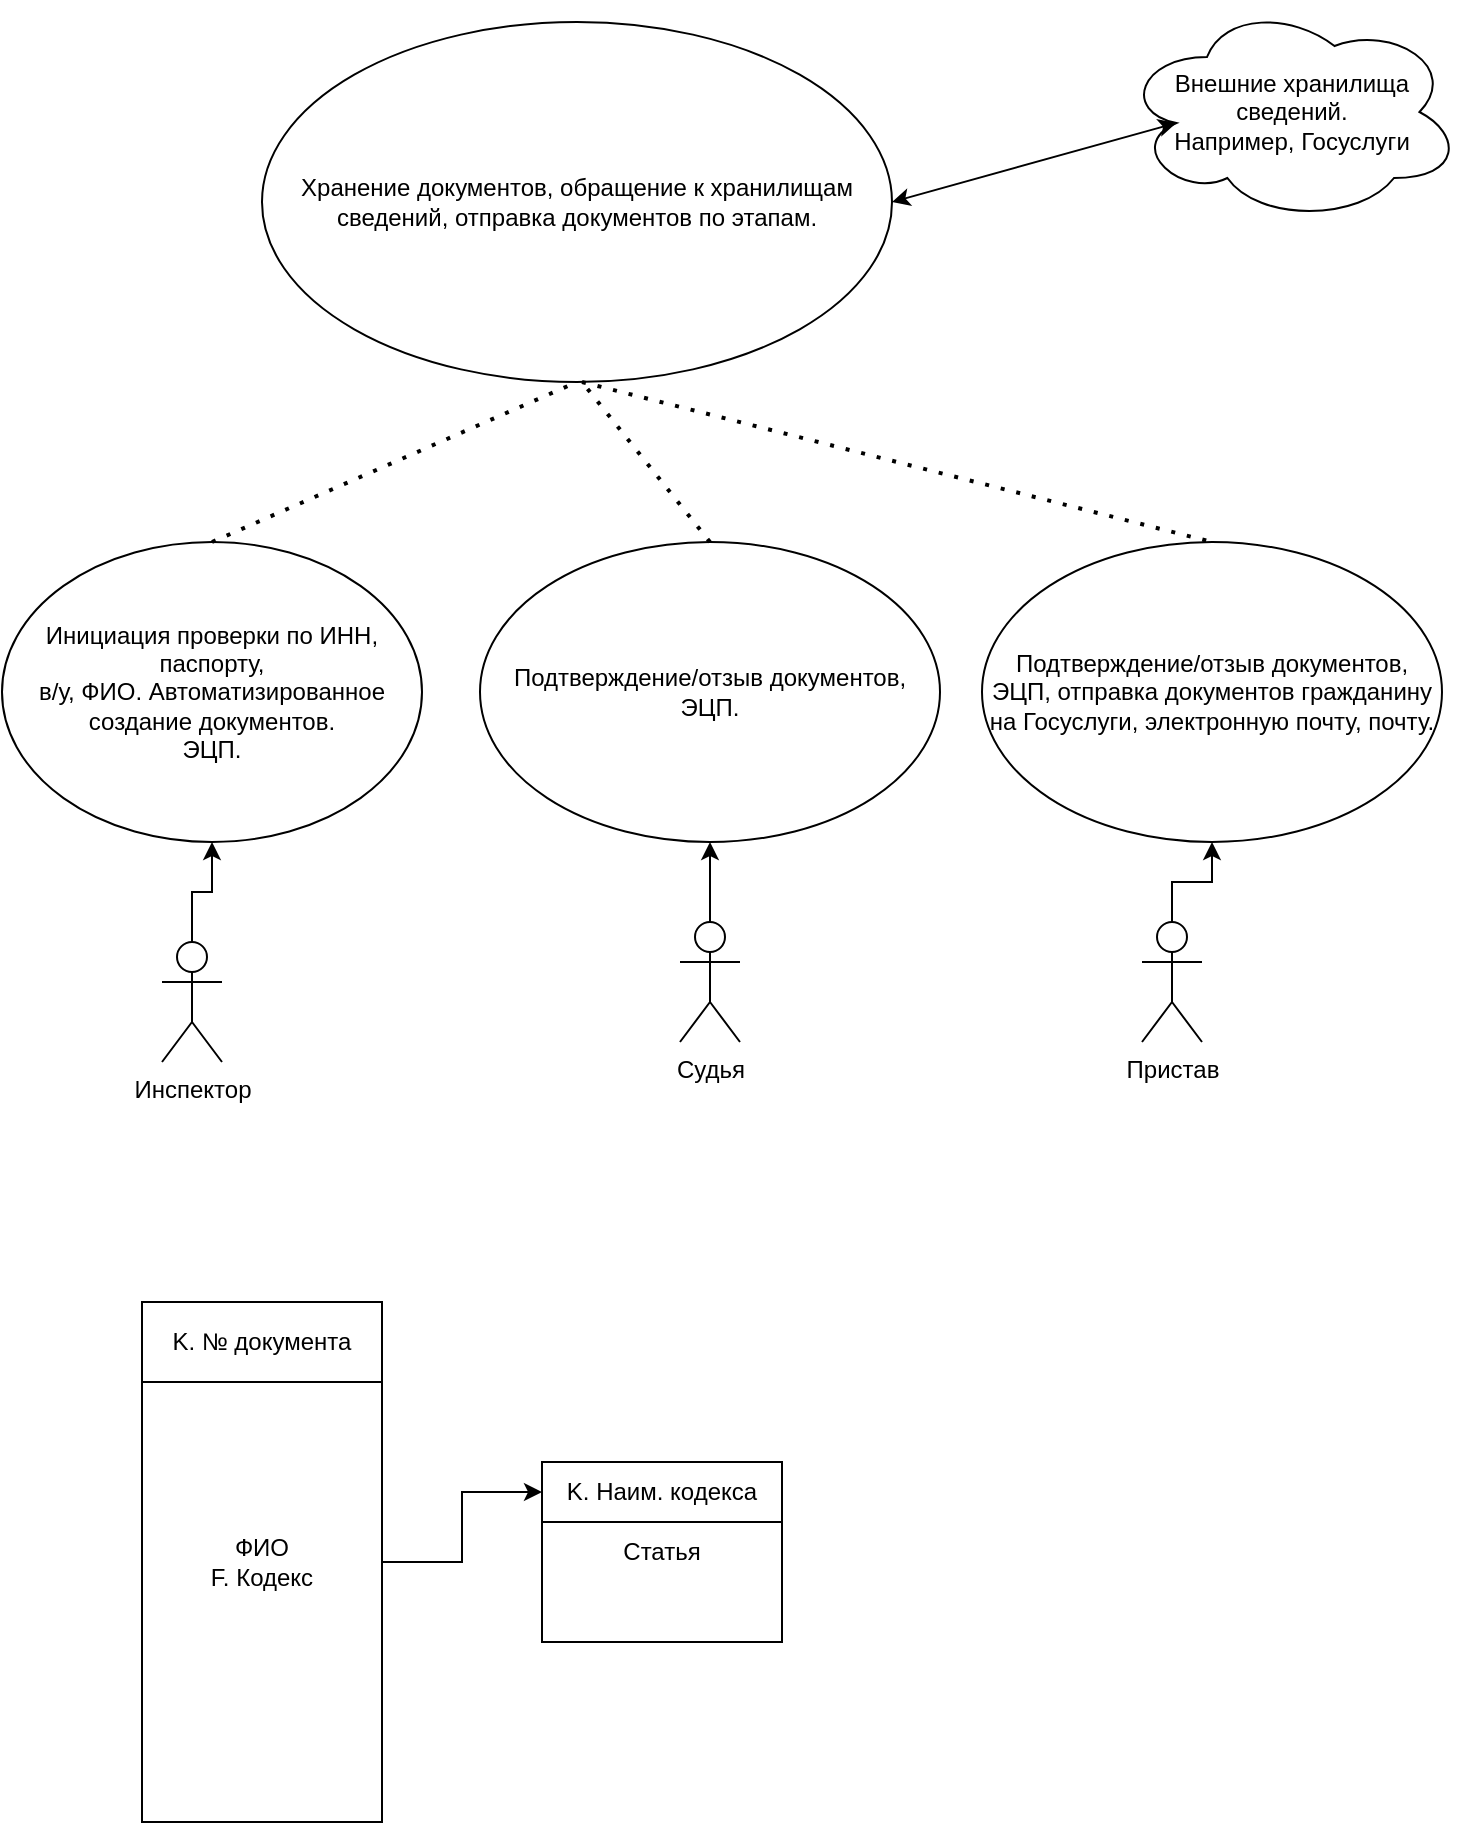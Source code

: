 <mxfile version="14.0.3" type="github">
  <diagram id="gwRBMSphsSHNI5ecZo6i" name="Page-1">
    <mxGraphModel dx="1422" dy="794" grid="1" gridSize="10" guides="1" tooltips="1" connect="1" arrows="1" fold="1" page="1" pageScale="1" pageWidth="827" pageHeight="1169" math="0" shadow="0">
      <root>
        <mxCell id="0" />
        <mxCell id="1" parent="0" />
        <mxCell id="dLX5uv0-AtSkyxZvMrcc-9" value="" style="edgeStyle=orthogonalEdgeStyle;rounded=0;orthogonalLoop=1;jettySize=auto;html=1;" edge="1" parent="1" source="dLX5uv0-AtSkyxZvMrcc-1" target="dLX5uv0-AtSkyxZvMrcc-8">
          <mxGeometry relative="1" as="geometry" />
        </mxCell>
        <mxCell id="dLX5uv0-AtSkyxZvMrcc-1" value="Инспектор" style="shape=umlActor;verticalLabelPosition=bottom;verticalAlign=top;html=1;outlineConnect=0;" vertex="1" parent="1">
          <mxGeometry x="140" y="510" width="30" height="60" as="geometry" />
        </mxCell>
        <mxCell id="dLX5uv0-AtSkyxZvMrcc-16" value="" style="edgeStyle=orthogonalEdgeStyle;rounded=0;orthogonalLoop=1;jettySize=auto;html=1;" edge="1" parent="1" source="dLX5uv0-AtSkyxZvMrcc-2" target="dLX5uv0-AtSkyxZvMrcc-12">
          <mxGeometry relative="1" as="geometry" />
        </mxCell>
        <mxCell id="dLX5uv0-AtSkyxZvMrcc-2" value="Судья" style="shape=umlActor;verticalLabelPosition=bottom;verticalAlign=top;html=1;outlineConnect=0;" vertex="1" parent="1">
          <mxGeometry x="399" y="500" width="30" height="60" as="geometry" />
        </mxCell>
        <mxCell id="dLX5uv0-AtSkyxZvMrcc-17" value="" style="edgeStyle=orthogonalEdgeStyle;rounded=0;orthogonalLoop=1;jettySize=auto;html=1;" edge="1" parent="1" source="dLX5uv0-AtSkyxZvMrcc-3" target="dLX5uv0-AtSkyxZvMrcc-13">
          <mxGeometry relative="1" as="geometry" />
        </mxCell>
        <mxCell id="dLX5uv0-AtSkyxZvMrcc-3" value="Пристав" style="shape=umlActor;verticalLabelPosition=bottom;verticalAlign=top;html=1;outlineConnect=0;" vertex="1" parent="1">
          <mxGeometry x="630" y="500" width="30" height="60" as="geometry" />
        </mxCell>
        <mxCell id="dLX5uv0-AtSkyxZvMrcc-8" value="Инициация проверки по ИНН, паспорту, &lt;br&gt;в/у, ФИО. Автоматизированное создание документов.&lt;br&gt;ЭЦП." style="ellipse;whiteSpace=wrap;html=1;" vertex="1" parent="1">
          <mxGeometry x="60" y="310" width="210" height="150" as="geometry" />
        </mxCell>
        <mxCell id="dLX5uv0-AtSkyxZvMrcc-10" value="Хранение документов, обращение к хранилищам сведений, отправка документов по этапам." style="ellipse;whiteSpace=wrap;html=1;" vertex="1" parent="1">
          <mxGeometry x="190" y="50" width="315" height="180" as="geometry" />
        </mxCell>
        <mxCell id="dLX5uv0-AtSkyxZvMrcc-11" value="" style="endArrow=none;dashed=1;html=1;dashPattern=1 3;strokeWidth=2;entryX=0.5;entryY=1;entryDx=0;entryDy=0;exitX=0.5;exitY=0;exitDx=0;exitDy=0;" edge="1" parent="1" source="dLX5uv0-AtSkyxZvMrcc-8" target="dLX5uv0-AtSkyxZvMrcc-10">
          <mxGeometry width="50" height="50" relative="1" as="geometry">
            <mxPoint x="390" y="390" as="sourcePoint" />
            <mxPoint x="440" y="340" as="targetPoint" />
          </mxGeometry>
        </mxCell>
        <mxCell id="dLX5uv0-AtSkyxZvMrcc-12" value="Подтверждение/отзыв документов, ЭЦП." style="ellipse;whiteSpace=wrap;html=1;" vertex="1" parent="1">
          <mxGeometry x="299" y="310" width="230" height="150" as="geometry" />
        </mxCell>
        <mxCell id="dLX5uv0-AtSkyxZvMrcc-13" value="Подтверждение/отзыв документов, ЭЦП, отправка документов гражданину на Госуслуги, электронную почту, почту." style="ellipse;whiteSpace=wrap;html=1;" vertex="1" parent="1">
          <mxGeometry x="550" y="310" width="230" height="150" as="geometry" />
        </mxCell>
        <mxCell id="dLX5uv0-AtSkyxZvMrcc-14" value="" style="endArrow=none;dashed=1;html=1;dashPattern=1 3;strokeWidth=2;exitX=0.5;exitY=0;exitDx=0;exitDy=0;" edge="1" parent="1" source="dLX5uv0-AtSkyxZvMrcc-12">
          <mxGeometry width="50" height="50" relative="1" as="geometry">
            <mxPoint x="390" y="380" as="sourcePoint" />
            <mxPoint x="350" y="230" as="targetPoint" />
          </mxGeometry>
        </mxCell>
        <mxCell id="dLX5uv0-AtSkyxZvMrcc-15" value="" style="endArrow=none;dashed=1;html=1;dashPattern=1 3;strokeWidth=2;entryX=0.5;entryY=0;entryDx=0;entryDy=0;" edge="1" parent="1" target="dLX5uv0-AtSkyxZvMrcc-13">
          <mxGeometry width="50" height="50" relative="1" as="geometry">
            <mxPoint x="350" y="230" as="sourcePoint" />
            <mxPoint x="440" y="330" as="targetPoint" />
          </mxGeometry>
        </mxCell>
        <mxCell id="dLX5uv0-AtSkyxZvMrcc-19" value="Внешние хранилища сведений. &lt;br&gt;Например, Госуслуги" style="ellipse;shape=cloud;whiteSpace=wrap;html=1;" vertex="1" parent="1">
          <mxGeometry x="620" y="40" width="170" height="110" as="geometry" />
        </mxCell>
        <mxCell id="dLX5uv0-AtSkyxZvMrcc-20" value="" style="endArrow=classic;startArrow=classic;html=1;entryX=0.16;entryY=0.55;entryDx=0;entryDy=0;entryPerimeter=0;exitX=1;exitY=0.5;exitDx=0;exitDy=0;" edge="1" parent="1" source="dLX5uv0-AtSkyxZvMrcc-10" target="dLX5uv0-AtSkyxZvMrcc-19">
          <mxGeometry width="50" height="50" relative="1" as="geometry">
            <mxPoint x="390" y="360" as="sourcePoint" />
            <mxPoint x="440" y="310" as="targetPoint" />
          </mxGeometry>
        </mxCell>
        <mxCell id="dLX5uv0-AtSkyxZvMrcc-27" value="" style="edgeStyle=orthogonalEdgeStyle;rounded=0;orthogonalLoop=1;jettySize=auto;html=1;" edge="1" parent="1" source="dLX5uv0-AtSkyxZvMrcc-22" target="dLX5uv0-AtSkyxZvMrcc-26">
          <mxGeometry relative="1" as="geometry" />
        </mxCell>
        <mxCell id="dLX5uv0-AtSkyxZvMrcc-22" value="ФИО&lt;br&gt;F. Кодекс" style="rounded=0;whiteSpace=wrap;html=1;" vertex="1" parent="1">
          <mxGeometry x="130" y="690" width="120" height="260" as="geometry" />
        </mxCell>
        <mxCell id="dLX5uv0-AtSkyxZvMrcc-23" value="K. № документа" style="rounded=0;whiteSpace=wrap;html=1;" vertex="1" parent="1">
          <mxGeometry x="130" y="690" width="120" height="40" as="geometry" />
        </mxCell>
        <mxCell id="dLX5uv0-AtSkyxZvMrcc-24" value="Статья" style="rounded=0;whiteSpace=wrap;html=1;" vertex="1" parent="1">
          <mxGeometry x="330" y="770" width="120" height="90" as="geometry" />
        </mxCell>
        <mxCell id="dLX5uv0-AtSkyxZvMrcc-26" value="K. Наим. кодекса" style="rounded=0;whiteSpace=wrap;html=1;" vertex="1" parent="1">
          <mxGeometry x="330" y="770" width="120" height="30" as="geometry" />
        </mxCell>
      </root>
    </mxGraphModel>
  </diagram>
</mxfile>

